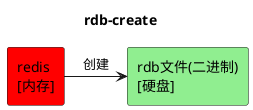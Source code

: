 @startuml
title rdb-create
skinparam style strictuml

rectangle "redis\n[内存]" as redis #red
rectangle "rdb文件(二进制)\n[硬盘]" as rdb #lightgreen

redis -right-> rdb: 创建
@enduml

@startuml
title rdb-recovery
skinparam style strictuml

rectangle "redis\n[内存]" as redis #red
rectangle "rdb文件(二进制)\n[硬盘]" as rdb #lightgreen

rdb -left-> redis: 启动载入
@enduml

@startuml
title rdb-save
skinparam style strictuml

rectangle "客户端" as client #lightpink
rectangle "redis\n[阻塞]" as redis #red
rectangle "rdb文件(二进制)" as rdb #lightgreen

client -right-> redis: save命令
redis -right-> rdb: 创建
@enduml

@startuml
title rdb-bgsave
skinparam style strictuml

rectangle "客户端" as client #lightpink
rectangle "redis" as redis #red
rectangle "子进程" as fork #red
rectangle "rdb文件(二进制)" as rdb #lightgreen

client -right-> redis: bgsave命令
redis -down-> fork: fork()
fork -right-> rdb: 创建
fork -up-> redis: 创建成功
@enduml

@startuml
title aof-create
skinparam style strictuml

rectangle "客户端A" as clientA #lightpink
rectangle "客户端B" as clientB #lightblue
rectangle "客户端C" as clientC #lightgray
rectangle "redis" as redis #red
rectangle "aof文件\nset hello world\nset java good\nset php perfect" as aof #lightgreen

clientA -down-> redis: set hello world
clientB -down-> redis: set java good
clientC -down-> redis: set php perfect
redis -down-> aof
@enduml

@startuml
title aof-recovery
skinparam style strictuml

rectangle "redis\nhello -> world\njava -> good\nphp -> perfect" as redis #red
rectangle "aof文件\nset hello world\nset java good\nset php perfect" as aof #lightgreen

aof -left-> redis: 载入
@enduml

@startuml
title aof-always
skinparam style strictuml

rectangle "redis" as redis #red
rectangle "缓冲" as buffer #red
rectangle "aof文件" as aof #lightgreen

redis -right-> buffer: 写命令刷新到缓冲区
buffer -right-> aof: (always)每条命令 fsync 到磁盘
@enduml

@startuml
title aof-everysec
skinparam style strictuml

rectangle "redis" as redis #red
rectangle "缓冲" as buffer #red
rectangle "aof文件" as aof #lightgreen

redis -right-> buffer: 写命令刷新到缓冲区
buffer -right-> aof: (everysec)每秒把缓冲区 fsync 到磁盘
@enduml

@startuml
title aof-no
skinparam style strictuml

rectangle "redis" as redis #red
rectangle "缓冲" as buffer #red
rectangle "aof文件" as aof #lightgreen

redis -right-> buffer: 写命令刷新到缓冲区
buffer -right-> aof: (no)OS 决定 fsync
@enduml

@startuml
title aof-rewrite
skinparam style strictuml

rectangle "客户端" as client #lightpink
rectangle "redis" as redis #red
rectangle "子进程" as fork #red
rectangle "aof文件" as aof #lightgreen

client -right-> redis: bgrewriteaof命令
redis -down-> fork: fork()
fork -right-> aof: AOF重写
@enduml